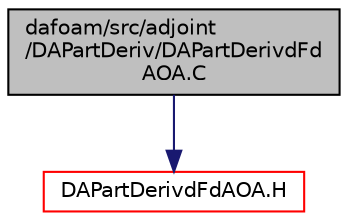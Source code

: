 digraph "dafoam/src/adjoint/DAPartDeriv/DAPartDerivdFdAOA.C"
{
  bgcolor="transparent";
  edge [fontname="Helvetica",fontsize="10",labelfontname="Helvetica",labelfontsize="10"];
  node [fontname="Helvetica",fontsize="10",shape=record];
  Node0 [label="dafoam/src/adjoint\l/DAPartDeriv/DAPartDerivdFd\lAOA.C",height=0.2,width=0.4,color="black", fillcolor="grey75", style="filled", fontcolor="black"];
  Node0 -> Node1 [color="midnightblue",fontsize="10",style="solid",fontname="Helvetica"];
  Node1 [label="DAPartDerivdFdAOA.H",height=0.2,width=0.4,color="red",URL="$DAPartDerivdFdAOA_8H.html"];
}

